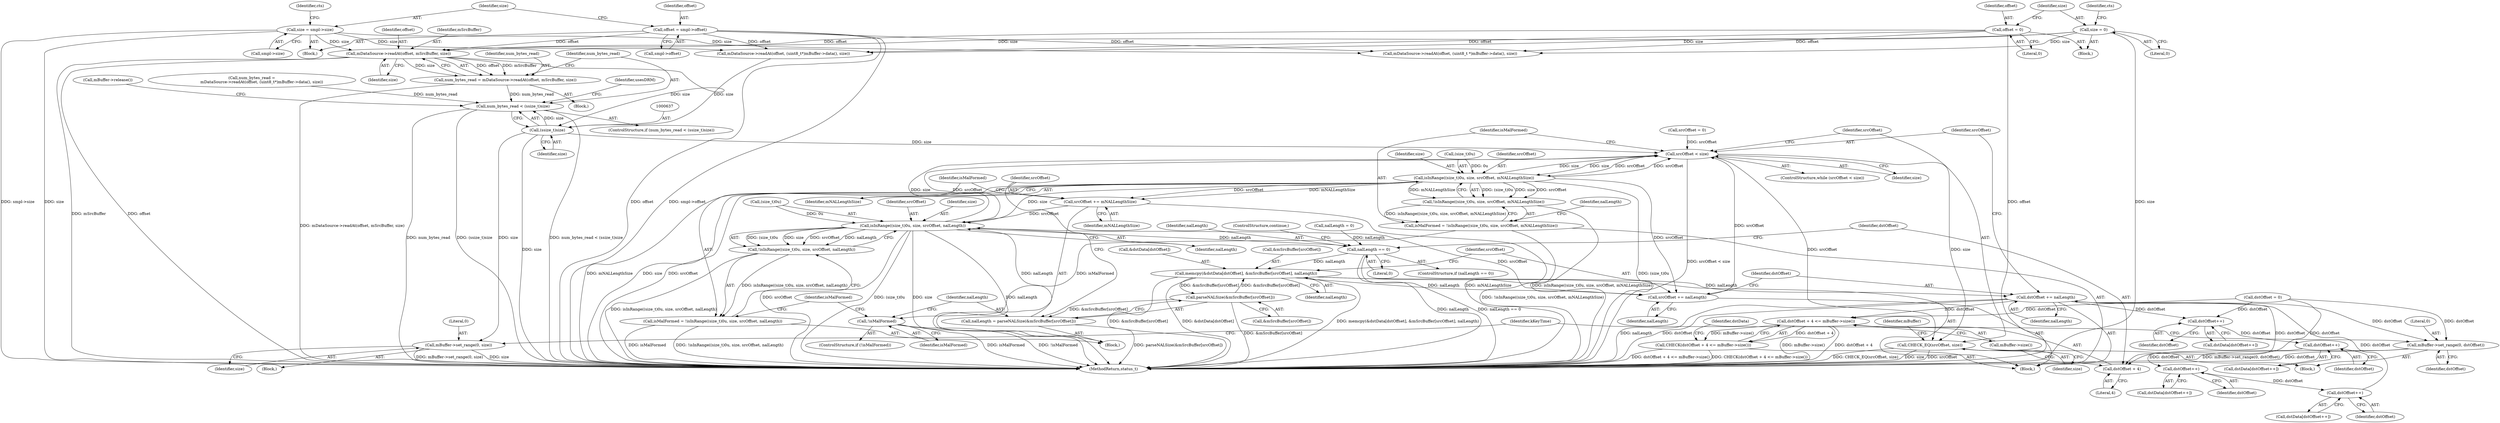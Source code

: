 digraph "0_Android_d48f0f145f8f0f4472bc0af668ac9a8bce44ba9b@API" {
"1000629" [label="(Call,mDataSource->readAt(offset, mSrcBuffer, size))"];
"1000327" [label="(Call,offset = smpl->offset)"];
"1000260" [label="(Call,offset = 0)"];
"1000332" [label="(Call,size = smpl->size)"];
"1000264" [label="(Call,size = 0)"];
"1000627" [label="(Call,num_bytes_read = mDataSource->readAt(offset, mSrcBuffer, size))"];
"1000634" [label="(Call,num_bytes_read < (ssize_t)size)"];
"1000636" [label="(Call,(ssize_t)size)"];
"1000655" [label="(Call,mBuffer->set_range(0, size))"];
"1000675" [label="(Call,srcOffset < size)"];
"1000683" [label="(Call,isInRange((size_t)0u, size, srcOffset, mNALLengthSize))"];
"1000682" [label="(Call,!isInRange((size_t)0u, size, srcOffset, mNALLengthSize))"];
"1000680" [label="(Call,isMalFormed = !isInRange((size_t)0u, size, srcOffset, mNALLengthSize))"];
"1000695" [label="(Call,!isMalFormed)"];
"1000705" [label="(Call,srcOffset += mNALLengthSize)"];
"1000711" [label="(Call,isInRange((size_t)0u, size, srcOffset, nalLength))"];
"1000710" [label="(Call,!isInRange((size_t)0u, size, srcOffset, nalLength))"];
"1000708" [label="(Call,isMalFormed = !isInRange((size_t)0u, size, srcOffset, nalLength))"];
"1000730" [label="(Call,nalLength == 0)"];
"1000765" [label="(Call,memcpy(&dstData[dstOffset], &mSrcBuffer[srcOffset], nalLength))"];
"1000700" [label="(Call,parseNALSize(&mSrcBuffer[srcOffset]))"];
"1000698" [label="(Call,nalLength = parseNALSize(&mSrcBuffer[srcOffset]))"];
"1000775" [label="(Call,srcOffset += nalLength)"];
"1000778" [label="(Call,dstOffset += nalLength)"];
"1000736" [label="(Call,dstOffset + 4 <= mBuffer->size())"];
"1000735" [label="(Call,CHECK(dstOffset + 4 <= mBuffer->size()))"];
"1000737" [label="(Call,dstOffset + 4)"];
"1000744" [label="(Call,dstOffset++)"];
"1000750" [label="(Call,dstOffset++)"];
"1000756" [label="(Call,dstOffset++)"];
"1000762" [label="(Call,dstOffset++)"];
"1000788" [label="(Call,mBuffer->set_range(0, dstOffset))"];
"1000781" [label="(Call,CHECK_EQ(srcOffset, size))"];
"1000333" [label="(Identifier,size)"];
"1000688" [label="(Identifier,srcOffset)"];
"1000699" [label="(Identifier,nalLength)"];
"1000712" [label="(Call,(size_t)0u)"];
"1000766" [label="(Call,&dstData[dstOffset])"];
"1000265" [label="(Identifier,size)"];
"1000627" [label="(Call,num_bytes_read = mDataSource->readAt(offset, mSrcBuffer, size))"];
"1000765" [label="(Call,memcpy(&dstData[dstOffset], &mSrcBuffer[srcOffset], nalLength))"];
"1000742" [label="(Call,dstData[dstOffset++])"];
"1000731" [label="(Identifier,nalLength)"];
"1000628" [label="(Identifier,num_bytes_read)"];
"1000674" [label="(ControlStructure,while (srcOffset < size))"];
"1000695" [label="(Call,!isMalFormed)"];
"1000671" [label="(Call,dstOffset = 0)"];
"1000757" [label="(Identifier,dstOffset)"];
"1000266" [label="(Literal,0)"];
"1000269" [label="(Identifier,cts)"];
"1000711" [label="(Call,isInRange((size_t)0u, size, srcOffset, nalLength))"];
"1000781" [label="(Call,CHECK_EQ(srcOffset, size))"];
"1000732" [label="(Literal,0)"];
"1000737" [label="(Call,dstOffset + 4)"];
"1000783" [label="(Identifier,size)"];
"1000329" [label="(Call,smpl->offset)"];
"1000655" [label="(Call,mBuffer->set_range(0, size))"];
"1000675" [label="(Call,srcOffset < size)"];
"1000706" [label="(Identifier,srcOffset)"];
"1000262" [label="(Literal,0)"];
"1000694" [label="(ControlStructure,if (!isMalFormed))"];
"1000687" [label="(Identifier,size)"];
"1000636" [label="(Call,(ssize_t)size)"];
"1000760" [label="(Call,dstData[dstOffset++])"];
"1000682" [label="(Call,!isInRange((size_t)0u, size, srcOffset, mNALLengthSize))"];
"1000635" [label="(Identifier,num_bytes_read)"];
"1000788" [label="(Call,mBuffer->set_range(0, dstOffset))"];
"1000719" [label="(Identifier,isMalFormed)"];
"1000836" [label="(MethodReturn,status_t)"];
"1000684" [label="(Call,(size_t)0u)"];
"1000717" [label="(Identifier,nalLength)"];
"1000629" [label="(Call,mDataSource->readAt(offset, mSrcBuffer, size))"];
"1000696" [label="(Identifier,isMalFormed)"];
"1000790" [label="(Identifier,dstOffset)"];
"1000656" [label="(Literal,0)"];
"1000743" [label="(Identifier,dstData)"];
"1000332" [label="(Call,size = smpl->size)"];
"1000338" [label="(Identifier,cts)"];
"1000650" [label="(Block,)"];
"1000264" [label="(Call,size = 0)"];
"1000678" [label="(Block,)"];
"1000754" [label="(Call,dstData[dstOffset++])"];
"1000700" [label="(Call,parseNALSize(&mSrcBuffer[srcOffset]))"];
"1000739" [label="(Literal,4)"];
"1000649" [label="(Identifier,usesDRM)"];
"1000716" [label="(Identifier,srcOffset)"];
"1000640" [label="(Call,mBuffer->release())"];
"1000779" [label="(Identifier,dstOffset)"];
"1000786" [label="(Identifier,mBuffer)"];
"1000730" [label="(Call,nalLength == 0)"];
"1000780" [label="(Identifier,nalLength)"];
"1000692" [label="(Identifier,nalLength)"];
"1000763" [label="(Identifier,dstOffset)"];
"1000626" [label="(Block,)"];
"1000630" [label="(Identifier,offset)"];
"1000283" [label="(Block,)"];
"1000677" [label="(Identifier,size)"];
"1000738" [label="(Identifier,dstOffset)"];
"1000633" [label="(ControlStructure,if (num_bytes_read < (ssize_t)size))"];
"1000327" [label="(Call,offset = smpl->offset)"];
"1000638" [label="(Identifier,size)"];
"1000683" [label="(Call,isInRange((size_t)0u, size, srcOffset, mNALLengthSize))"];
"1000680" [label="(Call,isMalFormed = !isInRange((size_t)0u, size, srcOffset, mNALLengthSize))"];
"1000762" [label="(Call,dstOffset++)"];
"1000744" [label="(Call,dstOffset++)"];
"1000774" [label="(Identifier,nalLength)"];
"1000698" [label="(Call,nalLength = parseNALSize(&mSrcBuffer[srcOffset]))"];
"1000657" [label="(Identifier,size)"];
"1000750" [label="(Call,dstOffset++)"];
"1000776" [label="(Identifier,srcOffset)"];
"1000734" [label="(ControlStructure,continue;)"];
"1000705" [label="(Call,srcOffset += mNALLengthSize)"];
"1000701" [label="(Call,&mSrcBuffer[srcOffset])"];
"1000751" [label="(Identifier,dstOffset)"];
"1000334" [label="(Call,smpl->size)"];
"1000632" [label="(Identifier,size)"];
"1000789" [label="(Literal,0)"];
"1000778" [label="(Call,dstOffset += nalLength)"];
"1000261" [label="(Identifier,offset)"];
"1000708" [label="(Call,isMalFormed = !isInRange((size_t)0u, size, srcOffset, nalLength))"];
"1000770" [label="(Call,&mSrcBuffer[srcOffset])"];
"1000436" [label="(Call,mDataSource->readAt(offset, (uint8_t *)mBuffer->data(), size))"];
"1000328" [label="(Identifier,offset)"];
"1000631" [label="(Identifier,mSrcBuffer)"];
"1000676" [label="(Identifier,srcOffset)"];
"1000740" [label="(Call,mBuffer->size())"];
"1000782" [label="(Identifier,srcOffset)"];
"1000691" [label="(Call,nalLength = 0)"];
"1000617" [label="(Call,num_bytes_read =\n                mDataSource->readAt(offset, (uint8_t*)mBuffer->data(), size))"];
"1000681" [label="(Identifier,isMalFormed)"];
"1000697" [label="(Block,)"];
"1000729" [label="(ControlStructure,if (nalLength == 0))"];
"1000619" [label="(Call,mDataSource->readAt(offset, (uint8_t*)mBuffer->data(), size))"];
"1000634" [label="(Call,num_bytes_read < (ssize_t)size)"];
"1000260" [label="(Call,offset = 0)"];
"1000775" [label="(Call,srcOffset += nalLength)"];
"1000735" [label="(Call,CHECK(dstOffset + 4 <= mBuffer->size()))"];
"1000709" [label="(Identifier,isMalFormed)"];
"1000715" [label="(Identifier,size)"];
"1000777" [label="(Identifier,nalLength)"];
"1000667" [label="(Call,srcOffset = 0)"];
"1000689" [label="(Identifier,mNALLengthSize)"];
"1000792" [label="(Identifier,kKeyTime)"];
"1000745" [label="(Identifier,dstOffset)"];
"1000105" [label="(Block,)"];
"1000710" [label="(Call,!isInRange((size_t)0u, size, srcOffset, nalLength))"];
"1000707" [label="(Identifier,mNALLengthSize)"];
"1000736" [label="(Call,dstOffset + 4 <= mBuffer->size())"];
"1000756" [label="(Call,dstOffset++)"];
"1000748" [label="(Call,dstData[dstOffset++])"];
"1000659" [label="(Block,)"];
"1000629" -> "1000627"  [label="AST: "];
"1000629" -> "1000632"  [label="CFG: "];
"1000630" -> "1000629"  [label="AST: "];
"1000631" -> "1000629"  [label="AST: "];
"1000632" -> "1000629"  [label="AST: "];
"1000627" -> "1000629"  [label="CFG: "];
"1000629" -> "1000836"  [label="DDG: offset"];
"1000629" -> "1000836"  [label="DDG: mSrcBuffer"];
"1000629" -> "1000627"  [label="DDG: offset"];
"1000629" -> "1000627"  [label="DDG: mSrcBuffer"];
"1000629" -> "1000627"  [label="DDG: size"];
"1000327" -> "1000629"  [label="DDG: offset"];
"1000260" -> "1000629"  [label="DDG: offset"];
"1000332" -> "1000629"  [label="DDG: size"];
"1000264" -> "1000629"  [label="DDG: size"];
"1000629" -> "1000636"  [label="DDG: size"];
"1000327" -> "1000283"  [label="AST: "];
"1000327" -> "1000329"  [label="CFG: "];
"1000328" -> "1000327"  [label="AST: "];
"1000329" -> "1000327"  [label="AST: "];
"1000333" -> "1000327"  [label="CFG: "];
"1000327" -> "1000836"  [label="DDG: offset"];
"1000327" -> "1000836"  [label="DDG: smpl->offset"];
"1000327" -> "1000436"  [label="DDG: offset"];
"1000327" -> "1000619"  [label="DDG: offset"];
"1000260" -> "1000105"  [label="AST: "];
"1000260" -> "1000262"  [label="CFG: "];
"1000261" -> "1000260"  [label="AST: "];
"1000262" -> "1000260"  [label="AST: "];
"1000265" -> "1000260"  [label="CFG: "];
"1000260" -> "1000836"  [label="DDG: offset"];
"1000260" -> "1000436"  [label="DDG: offset"];
"1000260" -> "1000619"  [label="DDG: offset"];
"1000332" -> "1000283"  [label="AST: "];
"1000332" -> "1000334"  [label="CFG: "];
"1000333" -> "1000332"  [label="AST: "];
"1000334" -> "1000332"  [label="AST: "];
"1000338" -> "1000332"  [label="CFG: "];
"1000332" -> "1000836"  [label="DDG: smpl->size"];
"1000332" -> "1000836"  [label="DDG: size"];
"1000332" -> "1000436"  [label="DDG: size"];
"1000332" -> "1000619"  [label="DDG: size"];
"1000264" -> "1000105"  [label="AST: "];
"1000264" -> "1000266"  [label="CFG: "];
"1000265" -> "1000264"  [label="AST: "];
"1000266" -> "1000264"  [label="AST: "];
"1000269" -> "1000264"  [label="CFG: "];
"1000264" -> "1000836"  [label="DDG: size"];
"1000264" -> "1000436"  [label="DDG: size"];
"1000264" -> "1000619"  [label="DDG: size"];
"1000627" -> "1000626"  [label="AST: "];
"1000628" -> "1000627"  [label="AST: "];
"1000635" -> "1000627"  [label="CFG: "];
"1000627" -> "1000836"  [label="DDG: mDataSource->readAt(offset, mSrcBuffer, size)"];
"1000627" -> "1000634"  [label="DDG: num_bytes_read"];
"1000634" -> "1000633"  [label="AST: "];
"1000634" -> "1000636"  [label="CFG: "];
"1000635" -> "1000634"  [label="AST: "];
"1000636" -> "1000634"  [label="AST: "];
"1000640" -> "1000634"  [label="CFG: "];
"1000649" -> "1000634"  [label="CFG: "];
"1000634" -> "1000836"  [label="DDG: num_bytes_read"];
"1000634" -> "1000836"  [label="DDG: (ssize_t)size"];
"1000634" -> "1000836"  [label="DDG: num_bytes_read < (ssize_t)size"];
"1000617" -> "1000634"  [label="DDG: num_bytes_read"];
"1000636" -> "1000634"  [label="DDG: size"];
"1000636" -> "1000638"  [label="CFG: "];
"1000637" -> "1000636"  [label="AST: "];
"1000638" -> "1000636"  [label="AST: "];
"1000636" -> "1000836"  [label="DDG: size"];
"1000619" -> "1000636"  [label="DDG: size"];
"1000636" -> "1000655"  [label="DDG: size"];
"1000636" -> "1000675"  [label="DDG: size"];
"1000655" -> "1000650"  [label="AST: "];
"1000655" -> "1000657"  [label="CFG: "];
"1000656" -> "1000655"  [label="AST: "];
"1000657" -> "1000655"  [label="AST: "];
"1000792" -> "1000655"  [label="CFG: "];
"1000655" -> "1000836"  [label="DDG: mBuffer->set_range(0, size)"];
"1000655" -> "1000836"  [label="DDG: size"];
"1000675" -> "1000674"  [label="AST: "];
"1000675" -> "1000677"  [label="CFG: "];
"1000676" -> "1000675"  [label="AST: "];
"1000677" -> "1000675"  [label="AST: "];
"1000681" -> "1000675"  [label="CFG: "];
"1000782" -> "1000675"  [label="CFG: "];
"1000675" -> "1000836"  [label="DDG: srcOffset < size"];
"1000711" -> "1000675"  [label="DDG: srcOffset"];
"1000711" -> "1000675"  [label="DDG: size"];
"1000667" -> "1000675"  [label="DDG: srcOffset"];
"1000775" -> "1000675"  [label="DDG: srcOffset"];
"1000683" -> "1000675"  [label="DDG: srcOffset"];
"1000683" -> "1000675"  [label="DDG: size"];
"1000675" -> "1000683"  [label="DDG: size"];
"1000675" -> "1000683"  [label="DDG: srcOffset"];
"1000675" -> "1000781"  [label="DDG: srcOffset"];
"1000675" -> "1000781"  [label="DDG: size"];
"1000683" -> "1000682"  [label="AST: "];
"1000683" -> "1000689"  [label="CFG: "];
"1000684" -> "1000683"  [label="AST: "];
"1000687" -> "1000683"  [label="AST: "];
"1000688" -> "1000683"  [label="AST: "];
"1000689" -> "1000683"  [label="AST: "];
"1000682" -> "1000683"  [label="CFG: "];
"1000683" -> "1000836"  [label="DDG: (size_t)0u"];
"1000683" -> "1000836"  [label="DDG: mNALLengthSize"];
"1000683" -> "1000836"  [label="DDG: size"];
"1000683" -> "1000836"  [label="DDG: srcOffset"];
"1000683" -> "1000682"  [label="DDG: (size_t)0u"];
"1000683" -> "1000682"  [label="DDG: size"];
"1000683" -> "1000682"  [label="DDG: srcOffset"];
"1000683" -> "1000682"  [label="DDG: mNALLengthSize"];
"1000684" -> "1000683"  [label="DDG: 0u"];
"1000683" -> "1000705"  [label="DDG: mNALLengthSize"];
"1000683" -> "1000705"  [label="DDG: srcOffset"];
"1000683" -> "1000711"  [label="DDG: size"];
"1000683" -> "1000775"  [label="DDG: srcOffset"];
"1000682" -> "1000680"  [label="AST: "];
"1000680" -> "1000682"  [label="CFG: "];
"1000682" -> "1000836"  [label="DDG: isInRange((size_t)0u, size, srcOffset, mNALLengthSize)"];
"1000682" -> "1000680"  [label="DDG: isInRange((size_t)0u, size, srcOffset, mNALLengthSize)"];
"1000680" -> "1000678"  [label="AST: "];
"1000681" -> "1000680"  [label="AST: "];
"1000692" -> "1000680"  [label="CFG: "];
"1000680" -> "1000836"  [label="DDG: !isInRange((size_t)0u, size, srcOffset, mNALLengthSize)"];
"1000680" -> "1000695"  [label="DDG: isMalFormed"];
"1000695" -> "1000694"  [label="AST: "];
"1000695" -> "1000696"  [label="CFG: "];
"1000696" -> "1000695"  [label="AST: "];
"1000699" -> "1000695"  [label="CFG: "];
"1000719" -> "1000695"  [label="CFG: "];
"1000695" -> "1000836"  [label="DDG: !isMalFormed"];
"1000695" -> "1000836"  [label="DDG: isMalFormed"];
"1000705" -> "1000697"  [label="AST: "];
"1000705" -> "1000707"  [label="CFG: "];
"1000706" -> "1000705"  [label="AST: "];
"1000707" -> "1000705"  [label="AST: "];
"1000709" -> "1000705"  [label="CFG: "];
"1000705" -> "1000836"  [label="DDG: mNALLengthSize"];
"1000705" -> "1000711"  [label="DDG: srcOffset"];
"1000711" -> "1000710"  [label="AST: "];
"1000711" -> "1000717"  [label="CFG: "];
"1000712" -> "1000711"  [label="AST: "];
"1000715" -> "1000711"  [label="AST: "];
"1000716" -> "1000711"  [label="AST: "];
"1000717" -> "1000711"  [label="AST: "];
"1000710" -> "1000711"  [label="CFG: "];
"1000711" -> "1000836"  [label="DDG: srcOffset"];
"1000711" -> "1000836"  [label="DDG: (size_t)0u"];
"1000711" -> "1000836"  [label="DDG: size"];
"1000711" -> "1000836"  [label="DDG: nalLength"];
"1000711" -> "1000710"  [label="DDG: (size_t)0u"];
"1000711" -> "1000710"  [label="DDG: size"];
"1000711" -> "1000710"  [label="DDG: srcOffset"];
"1000711" -> "1000710"  [label="DDG: nalLength"];
"1000712" -> "1000711"  [label="DDG: 0u"];
"1000698" -> "1000711"  [label="DDG: nalLength"];
"1000711" -> "1000730"  [label="DDG: nalLength"];
"1000711" -> "1000775"  [label="DDG: srcOffset"];
"1000710" -> "1000708"  [label="AST: "];
"1000708" -> "1000710"  [label="CFG: "];
"1000710" -> "1000836"  [label="DDG: isInRange((size_t)0u, size, srcOffset, nalLength)"];
"1000710" -> "1000708"  [label="DDG: isInRange((size_t)0u, size, srcOffset, nalLength)"];
"1000708" -> "1000697"  [label="AST: "];
"1000709" -> "1000708"  [label="AST: "];
"1000719" -> "1000708"  [label="CFG: "];
"1000708" -> "1000836"  [label="DDG: isMalFormed"];
"1000708" -> "1000836"  [label="DDG: !isInRange((size_t)0u, size, srcOffset, nalLength)"];
"1000730" -> "1000729"  [label="AST: "];
"1000730" -> "1000732"  [label="CFG: "];
"1000731" -> "1000730"  [label="AST: "];
"1000732" -> "1000730"  [label="AST: "];
"1000734" -> "1000730"  [label="CFG: "];
"1000738" -> "1000730"  [label="CFG: "];
"1000730" -> "1000836"  [label="DDG: nalLength == 0"];
"1000730" -> "1000836"  [label="DDG: nalLength"];
"1000691" -> "1000730"  [label="DDG: nalLength"];
"1000730" -> "1000765"  [label="DDG: nalLength"];
"1000765" -> "1000678"  [label="AST: "];
"1000765" -> "1000774"  [label="CFG: "];
"1000766" -> "1000765"  [label="AST: "];
"1000770" -> "1000765"  [label="AST: "];
"1000774" -> "1000765"  [label="AST: "];
"1000776" -> "1000765"  [label="CFG: "];
"1000765" -> "1000836"  [label="DDG: &mSrcBuffer[srcOffset]"];
"1000765" -> "1000836"  [label="DDG: &dstData[dstOffset]"];
"1000765" -> "1000836"  [label="DDG: memcpy(&dstData[dstOffset], &mSrcBuffer[srcOffset], nalLength)"];
"1000765" -> "1000700"  [label="DDG: &mSrcBuffer[srcOffset]"];
"1000700" -> "1000765"  [label="DDG: &mSrcBuffer[srcOffset]"];
"1000765" -> "1000775"  [label="DDG: nalLength"];
"1000765" -> "1000778"  [label="DDG: nalLength"];
"1000700" -> "1000698"  [label="AST: "];
"1000700" -> "1000701"  [label="CFG: "];
"1000701" -> "1000700"  [label="AST: "];
"1000698" -> "1000700"  [label="CFG: "];
"1000700" -> "1000836"  [label="DDG: &mSrcBuffer[srcOffset]"];
"1000700" -> "1000698"  [label="DDG: &mSrcBuffer[srcOffset]"];
"1000698" -> "1000697"  [label="AST: "];
"1000699" -> "1000698"  [label="AST: "];
"1000706" -> "1000698"  [label="CFG: "];
"1000698" -> "1000836"  [label="DDG: parseNALSize(&mSrcBuffer[srcOffset])"];
"1000775" -> "1000678"  [label="AST: "];
"1000775" -> "1000777"  [label="CFG: "];
"1000776" -> "1000775"  [label="AST: "];
"1000777" -> "1000775"  [label="AST: "];
"1000779" -> "1000775"  [label="CFG: "];
"1000778" -> "1000678"  [label="AST: "];
"1000778" -> "1000780"  [label="CFG: "];
"1000779" -> "1000778"  [label="AST: "];
"1000780" -> "1000778"  [label="AST: "];
"1000676" -> "1000778"  [label="CFG: "];
"1000778" -> "1000836"  [label="DDG: nalLength"];
"1000778" -> "1000836"  [label="DDG: dstOffset"];
"1000778" -> "1000736"  [label="DDG: dstOffset"];
"1000778" -> "1000737"  [label="DDG: dstOffset"];
"1000778" -> "1000744"  [label="DDG: dstOffset"];
"1000762" -> "1000778"  [label="DDG: dstOffset"];
"1000778" -> "1000788"  [label="DDG: dstOffset"];
"1000736" -> "1000735"  [label="AST: "];
"1000736" -> "1000740"  [label="CFG: "];
"1000737" -> "1000736"  [label="AST: "];
"1000740" -> "1000736"  [label="AST: "];
"1000735" -> "1000736"  [label="CFG: "];
"1000736" -> "1000836"  [label="DDG: mBuffer->size()"];
"1000736" -> "1000836"  [label="DDG: dstOffset + 4"];
"1000736" -> "1000735"  [label="DDG: dstOffset + 4"];
"1000736" -> "1000735"  [label="DDG: mBuffer->size()"];
"1000671" -> "1000736"  [label="DDG: dstOffset"];
"1000735" -> "1000678"  [label="AST: "];
"1000743" -> "1000735"  [label="CFG: "];
"1000735" -> "1000836"  [label="DDG: CHECK(dstOffset + 4 <= mBuffer->size())"];
"1000735" -> "1000836"  [label="DDG: dstOffset + 4 <= mBuffer->size()"];
"1000737" -> "1000739"  [label="CFG: "];
"1000738" -> "1000737"  [label="AST: "];
"1000739" -> "1000737"  [label="AST: "];
"1000740" -> "1000737"  [label="CFG: "];
"1000671" -> "1000737"  [label="DDG: dstOffset"];
"1000744" -> "1000742"  [label="AST: "];
"1000744" -> "1000745"  [label="CFG: "];
"1000745" -> "1000744"  [label="AST: "];
"1000742" -> "1000744"  [label="CFG: "];
"1000671" -> "1000744"  [label="DDG: dstOffset"];
"1000744" -> "1000750"  [label="DDG: dstOffset"];
"1000750" -> "1000748"  [label="AST: "];
"1000750" -> "1000751"  [label="CFG: "];
"1000751" -> "1000750"  [label="AST: "];
"1000748" -> "1000750"  [label="CFG: "];
"1000750" -> "1000756"  [label="DDG: dstOffset"];
"1000756" -> "1000754"  [label="AST: "];
"1000756" -> "1000757"  [label="CFG: "];
"1000757" -> "1000756"  [label="AST: "];
"1000754" -> "1000756"  [label="CFG: "];
"1000756" -> "1000762"  [label="DDG: dstOffset"];
"1000762" -> "1000760"  [label="AST: "];
"1000762" -> "1000763"  [label="CFG: "];
"1000763" -> "1000762"  [label="AST: "];
"1000760" -> "1000762"  [label="CFG: "];
"1000788" -> "1000659"  [label="AST: "];
"1000788" -> "1000790"  [label="CFG: "];
"1000789" -> "1000788"  [label="AST: "];
"1000790" -> "1000788"  [label="AST: "];
"1000792" -> "1000788"  [label="CFG: "];
"1000788" -> "1000836"  [label="DDG: mBuffer->set_range(0, dstOffset)"];
"1000788" -> "1000836"  [label="DDG: dstOffset"];
"1000671" -> "1000788"  [label="DDG: dstOffset"];
"1000781" -> "1000659"  [label="AST: "];
"1000781" -> "1000783"  [label="CFG: "];
"1000782" -> "1000781"  [label="AST: "];
"1000783" -> "1000781"  [label="AST: "];
"1000786" -> "1000781"  [label="CFG: "];
"1000781" -> "1000836"  [label="DDG: CHECK_EQ(srcOffset, size)"];
"1000781" -> "1000836"  [label="DDG: size"];
"1000781" -> "1000836"  [label="DDG: srcOffset"];
}
